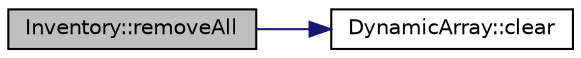 digraph "Inventory::removeAll"
{
 // LATEX_PDF_SIZE
  edge [fontname="Helvetica",fontsize="10",labelfontname="Helvetica",labelfontsize="10"];
  node [fontname="Helvetica",fontsize="10",shape=record];
  rankdir="LR";
  Node1 [label="Inventory::removeAll",height=0.2,width=0.4,color="black", fillcolor="grey75", style="filled", fontcolor="black",tooltip=" "];
  Node1 -> Node2 [color="midnightblue",fontsize="10",style="solid"];
  Node2 [label="DynamicArray::clear",height=0.2,width=0.4,color="black", fillcolor="white", style="filled",URL="$class_dynamic_array.html#aaeae200f3f029d90d2c00d94951d25cc",tooltip="Χρησιμοποιείται για να αδειάσει ο δυναμικός πίνακας.Δεν είναι ο destructor."];
}
